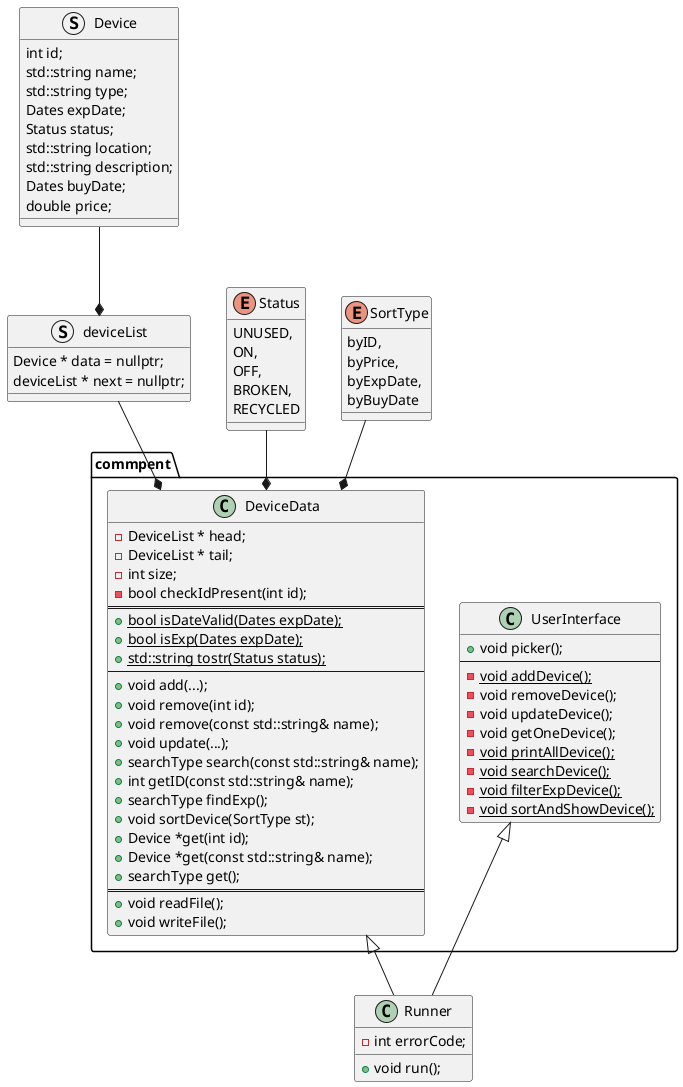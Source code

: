 @startuml
'https://plantuml.com/class-diagram

class Runner
{
    +void run();
    -int errorCode;
}
namespace commpent{
    class UserInterface
    {
    +void picker();
    --
    -{static} void addDevice();
    -void removeDevice();
    -void updateDevice();
    -void getOneDevice();
    -{static} void printAllDevice();
    -{static} void searchDevice();
    -{static} void filterExpDevice();
    -{static} void sortAndShowDevice();
    }
    class DeviceData
    {
        -DeviceList * head;
        -DeviceList * tail;
        -int size;
        -bool checkIdPresent(int id);
        ==
        +{static} bool isDateValid(Dates expDate);
        +{static} bool isExp(Dates expDate);
        +{static} std::string tostr(Status status);
        --
        +void add(...);
        +void remove(int id);
        +void remove(const std::string& name);
        +void update(...);
        +searchType search(const std::string& name);
        +int getID(const std::string& name);
        +searchType findExp();
        +void sortDevice(SortType st);
        +Device *get(int id);
        +Device *get(const std::string& name);
        +searchType get();
        ==
        +void readFile();
        +void writeFile();
    }
}
struct deviceList {
        Device * data = nullptr;
        deviceList * next = nullptr;
    }
struct Device{
            int id;
            std::string name;
            std::string type;
            Dates expDate;
            Status status;
            std::string location;
            std::string description;
            Dates buyDate;
            double price;
        }
enum Status {
        UNUSED,
        ON,
        OFF,
        BROKEN,
        RECYCLED
   }
enum SortType{
        byID,
        byPrice,
        byExpDate,
        byBuyDate
    }
UserInterface <|-- Runner
DeviceData <|-- Runner
Status --* DeviceData
deviceList --* DeviceData
Device --* deviceList
SortType --* DeviceData
@enduml